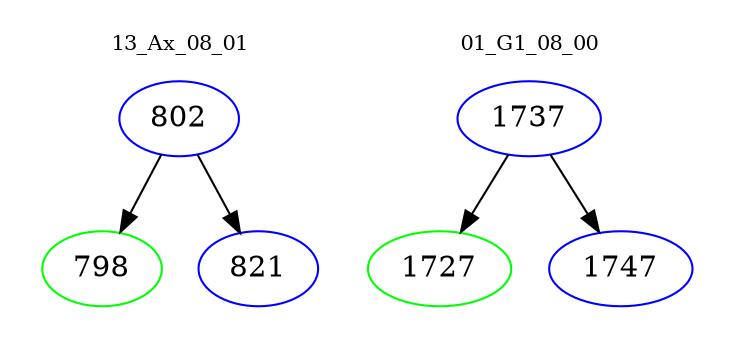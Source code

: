 digraph{
subgraph cluster_0 {
color = white
label = "13_Ax_08_01";
fontsize=10;
T0_802 [label="802", color="blue"]
T0_802 -> T0_798 [color="black"]
T0_798 [label="798", color="green"]
T0_802 -> T0_821 [color="black"]
T0_821 [label="821", color="blue"]
}
subgraph cluster_1 {
color = white
label = "01_G1_08_00";
fontsize=10;
T1_1737 [label="1737", color="blue"]
T1_1737 -> T1_1727 [color="black"]
T1_1727 [label="1727", color="green"]
T1_1737 -> T1_1747 [color="black"]
T1_1747 [label="1747", color="blue"]
}
}
